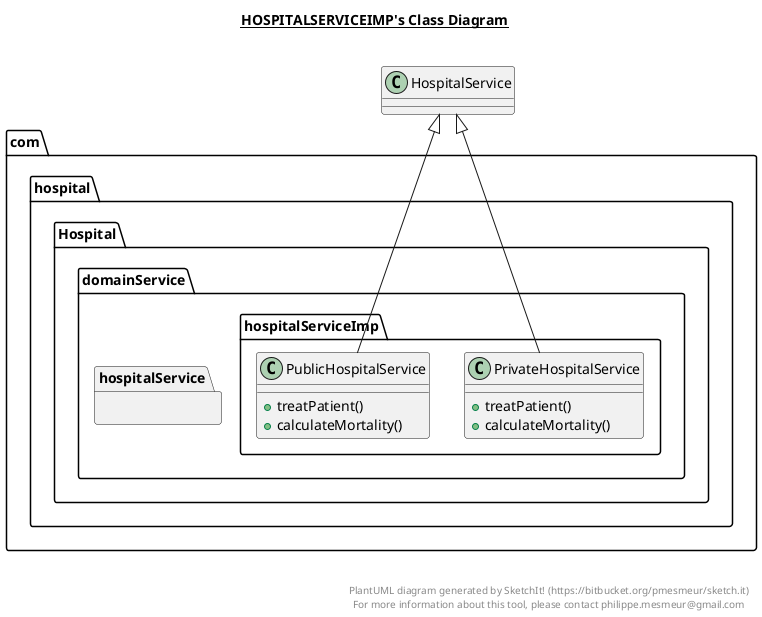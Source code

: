 @startuml

title __HOSPITALSERVICEIMP's Class Diagram__\n

  package com.hospital.Hospital {
    package com.hospital.Hospital.domainService.hospitalService {
      package com.hospital.Hospital.domainService.hospitalServiceImp {
        class PrivateHospitalService {
            + treatPatient()
            + calculateMortality()
        }
      }
    }
  }
  

  package com.hospital.Hospital {
    package com.hospital.Hospital.domainService.hospitalService {
      package com.hospital.Hospital.domainService.hospitalServiceImp {
        class PublicHospitalService {
            + treatPatient()
            + calculateMortality()
        }
      }
    }
  }
  

  PrivateHospitalService -up-|> HospitalService
  PublicHospitalService -up-|> HospitalService


right footer


PlantUML diagram generated by SketchIt! (https://bitbucket.org/pmesmeur/sketch.it)
For more information about this tool, please contact philippe.mesmeur@gmail.com
endfooter

@enduml
